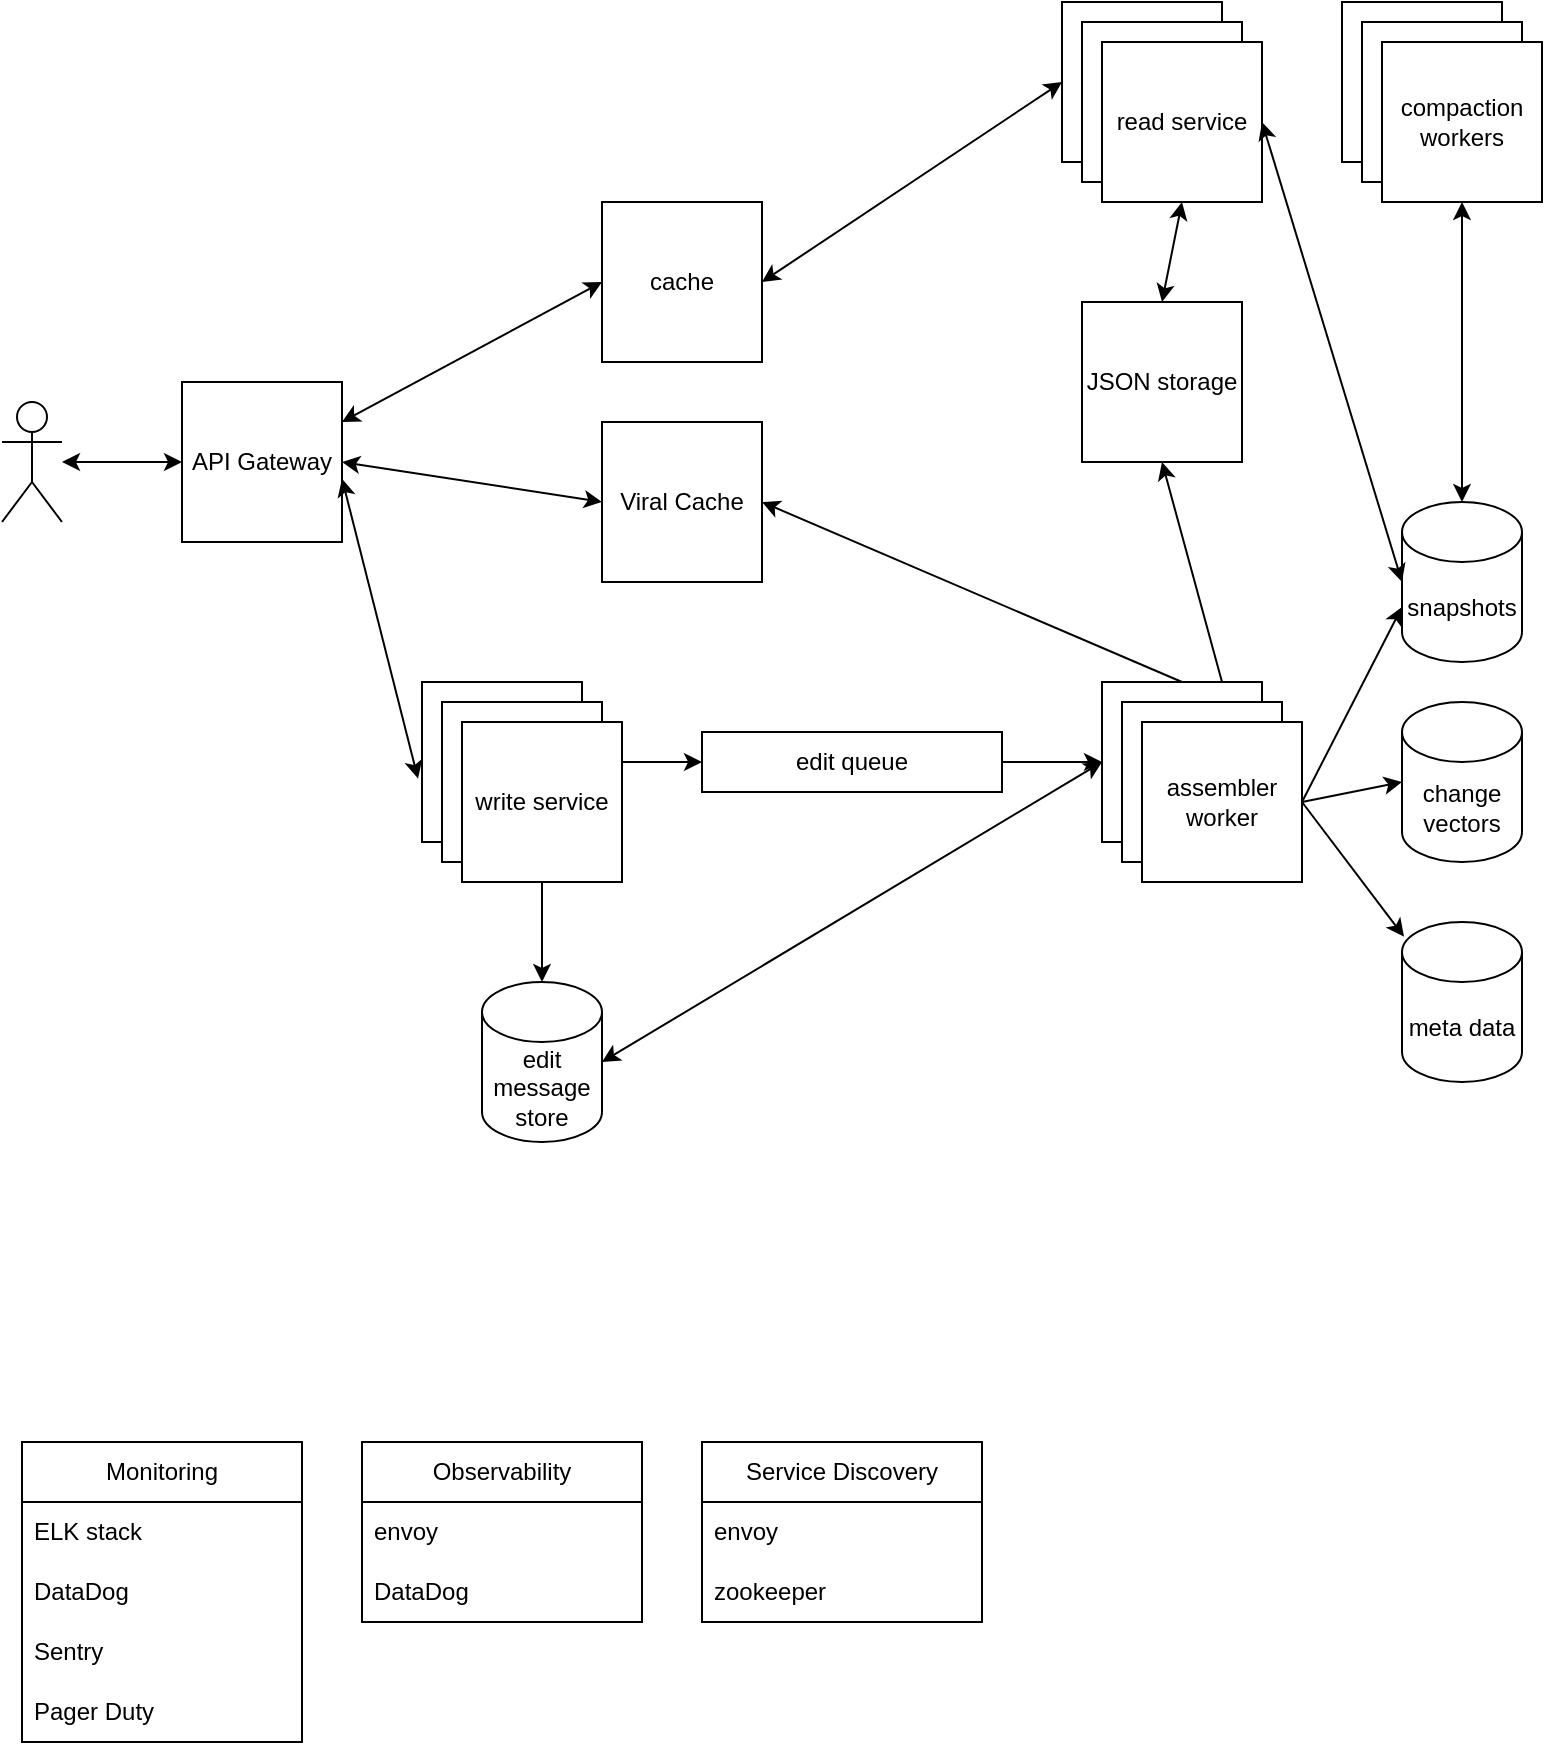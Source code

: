 <mxfile>
    <diagram id="DupTZaY99j_p4n2lAZg7" name="Page-1">
        <mxGraphModel dx="2601" dy="1347" grid="1" gridSize="10" guides="1" tooltips="1" connect="1" arrows="1" fold="1" page="1" pageScale="1" pageWidth="850" pageHeight="1100" math="0" shadow="0">
            <root>
                <mxCell id="0"/>
                <mxCell id="1" parent="0"/>
                <mxCell id="6" value="" style="shape=umlActor;verticalLabelPosition=bottom;verticalAlign=top;html=1;outlineConnect=0;" parent="1" vertex="1">
                    <mxGeometry x="20" y="240" width="30" height="60" as="geometry"/>
                </mxCell>
                <mxCell id="8" value="API Gateway" style="whiteSpace=wrap;html=1;aspect=fixed;" parent="1" vertex="1">
                    <mxGeometry x="110" y="230" width="80" height="80" as="geometry"/>
                </mxCell>
                <mxCell id="14" value="edit message store" style="shape=cylinder3;whiteSpace=wrap;html=1;boundedLbl=1;backgroundOutline=1;size=15;" parent="1" vertex="1">
                    <mxGeometry x="260" y="530" width="60" height="80" as="geometry"/>
                </mxCell>
                <mxCell id="33" style="edgeStyle=none;html=1;exitX=1;exitY=0.5;exitDx=0;exitDy=0;" parent="1" source="16" target="20" edge="1">
                    <mxGeometry relative="1" as="geometry"/>
                </mxCell>
                <mxCell id="16" value="edit queue" style="rounded=0;whiteSpace=wrap;html=1;" parent="1" vertex="1">
                    <mxGeometry x="370" y="405" width="150" height="30" as="geometry"/>
                </mxCell>
                <mxCell id="44" style="edgeStyle=none;html=1;exitX=0.5;exitY=0;exitDx=0;exitDy=0;entryX=1;entryY=0.5;entryDx=0;entryDy=0;" parent="1" source="20" target="85" edge="1">
                    <mxGeometry relative="1" as="geometry"/>
                </mxCell>
                <mxCell id="20" value="assembler worker" style="whiteSpace=wrap;html=1;aspect=fixed;" parent="1" vertex="1">
                    <mxGeometry x="570" y="380" width="80" height="80" as="geometry"/>
                </mxCell>
                <mxCell id="21" value="assembler worker" style="whiteSpace=wrap;html=1;aspect=fixed;" parent="1" vertex="1">
                    <mxGeometry x="580" y="390" width="80" height="80" as="geometry"/>
                </mxCell>
                <mxCell id="50" style="edgeStyle=none;html=1;exitX=1;exitY=0.5;exitDx=0;exitDy=0;entryX=0;entryY=0;entryDx=0;entryDy=52.5;entryPerimeter=0;" parent="1" source="22" target="36" edge="1">
                    <mxGeometry relative="1" as="geometry"/>
                </mxCell>
                <mxCell id="51" style="edgeStyle=none;html=1;exitX=1;exitY=0.5;exitDx=0;exitDy=0;entryX=0;entryY=0.5;entryDx=0;entryDy=0;entryPerimeter=0;" parent="1" source="22" target="37" edge="1">
                    <mxGeometry relative="1" as="geometry"/>
                </mxCell>
                <mxCell id="52" style="edgeStyle=none;html=1;exitX=1;exitY=0.5;exitDx=0;exitDy=0;entryX=0.017;entryY=0.092;entryDx=0;entryDy=0;entryPerimeter=0;" parent="1" source="22" target="38" edge="1">
                    <mxGeometry relative="1" as="geometry"/>
                </mxCell>
                <mxCell id="22" value="assembler worker" style="whiteSpace=wrap;html=1;aspect=fixed;" parent="1" vertex="1">
                    <mxGeometry x="590" y="400" width="80" height="80" as="geometry"/>
                </mxCell>
                <mxCell id="24" value="" style="whiteSpace=wrap;html=1;aspect=fixed;" parent="1" vertex="1">
                    <mxGeometry x="230" y="380" width="80" height="80" as="geometry"/>
                </mxCell>
                <mxCell id="25" value="" style="whiteSpace=wrap;html=1;aspect=fixed;" parent="1" vertex="1">
                    <mxGeometry x="240" y="390" width="80" height="80" as="geometry"/>
                </mxCell>
                <mxCell id="31" style="edgeStyle=none;html=1;exitX=0.5;exitY=1;exitDx=0;exitDy=0;entryX=0.5;entryY=0;entryDx=0;entryDy=0;entryPerimeter=0;" parent="1" source="26" target="14" edge="1">
                    <mxGeometry relative="1" as="geometry"/>
                </mxCell>
                <mxCell id="35" style="edgeStyle=none;html=1;exitX=1;exitY=0.25;exitDx=0;exitDy=0;entryX=0;entryY=0.5;entryDx=0;entryDy=0;" parent="1" source="26" target="16" edge="1">
                    <mxGeometry relative="1" as="geometry"/>
                </mxCell>
                <mxCell id="26" value="write service" style="whiteSpace=wrap;html=1;aspect=fixed;" parent="1" vertex="1">
                    <mxGeometry x="250" y="400" width="80" height="80" as="geometry"/>
                </mxCell>
                <mxCell id="36" value="snapshots" style="shape=cylinder3;whiteSpace=wrap;html=1;boundedLbl=1;backgroundOutline=1;size=15;" parent="1" vertex="1">
                    <mxGeometry x="720" y="290" width="60" height="80" as="geometry"/>
                </mxCell>
                <mxCell id="37" value="change vectors" style="shape=cylinder3;whiteSpace=wrap;html=1;boundedLbl=1;backgroundOutline=1;size=15;" parent="1" vertex="1">
                    <mxGeometry x="720" y="390" width="60" height="80" as="geometry"/>
                </mxCell>
                <mxCell id="38" value="meta data" style="shape=cylinder3;whiteSpace=wrap;html=1;boundedLbl=1;backgroundOutline=1;size=15;" parent="1" vertex="1">
                    <mxGeometry x="720" y="500" width="60" height="80" as="geometry"/>
                </mxCell>
                <mxCell id="39" value="cache" style="whiteSpace=wrap;html=1;aspect=fixed;" parent="1" vertex="1">
                    <mxGeometry x="320" y="140" width="80" height="80" as="geometry"/>
                </mxCell>
                <mxCell id="46" value="" style="endArrow=classic;startArrow=classic;html=1;entryX=0;entryY=0.5;entryDx=0;entryDy=0;exitX=1;exitY=0.25;exitDx=0;exitDy=0;" parent="1" source="8" target="39" edge="1">
                    <mxGeometry width="50" height="50" relative="1" as="geometry">
                        <mxPoint x="190" y="290" as="sourcePoint"/>
                        <mxPoint x="430" y="490" as="targetPoint"/>
                    </mxGeometry>
                </mxCell>
                <mxCell id="49" value="" style="endArrow=classic;startArrow=classic;html=1;exitX=1;exitY=0.604;exitDx=0;exitDy=0;exitPerimeter=0;entryX=-0.025;entryY=0.604;entryDx=0;entryDy=0;entryPerimeter=0;" parent="1" source="8" target="24" edge="1">
                    <mxGeometry width="50" height="50" relative="1" as="geometry">
                        <mxPoint x="380" y="540" as="sourcePoint"/>
                        <mxPoint x="430" y="490" as="targetPoint"/>
                    </mxGeometry>
                </mxCell>
                <mxCell id="54" value="" style="whiteSpace=wrap;html=1;aspect=fixed;" parent="1" vertex="1">
                    <mxGeometry x="690" y="40" width="80" height="80" as="geometry"/>
                </mxCell>
                <mxCell id="55" value="" style="whiteSpace=wrap;html=1;aspect=fixed;" parent="1" vertex="1">
                    <mxGeometry x="700" y="50" width="80" height="80" as="geometry"/>
                </mxCell>
                <mxCell id="56" value="compaction workers" style="whiteSpace=wrap;html=1;aspect=fixed;" parent="1" vertex="1">
                    <mxGeometry x="710" y="60" width="80" height="80" as="geometry"/>
                </mxCell>
                <mxCell id="59" value="" style="endArrow=classic;startArrow=classic;html=1;entryX=0.5;entryY=1;entryDx=0;entryDy=0;exitX=0.5;exitY=0;exitDx=0;exitDy=0;exitPerimeter=0;" parent="1" source="36" target="56" edge="1">
                    <mxGeometry width="50" height="50" relative="1" as="geometry">
                        <mxPoint x="380" y="530" as="sourcePoint"/>
                        <mxPoint x="430" y="480" as="targetPoint"/>
                    </mxGeometry>
                </mxCell>
                <mxCell id="63" value="" style="whiteSpace=wrap;html=1;aspect=fixed;" parent="1" vertex="1">
                    <mxGeometry x="550" y="40" width="80" height="80" as="geometry"/>
                </mxCell>
                <mxCell id="64" value="" style="whiteSpace=wrap;html=1;aspect=fixed;" parent="1" vertex="1">
                    <mxGeometry x="560" y="50" width="80" height="80" as="geometry"/>
                </mxCell>
                <mxCell id="65" value="read service" style="whiteSpace=wrap;html=1;aspect=fixed;" parent="1" vertex="1">
                    <mxGeometry x="570" y="60" width="80" height="80" as="geometry"/>
                </mxCell>
                <mxCell id="66" value="" style="endArrow=classic;startArrow=classic;html=1;entryX=0;entryY=0.5;entryDx=0;entryDy=0;" parent="1" target="63" edge="1">
                    <mxGeometry width="50" height="50" relative="1" as="geometry">
                        <mxPoint x="400" y="180" as="sourcePoint"/>
                        <mxPoint x="430" y="480" as="targetPoint"/>
                    </mxGeometry>
                </mxCell>
                <mxCell id="67" value="" style="endArrow=classic;startArrow=classic;html=1;exitX=1;exitY=0.5;exitDx=0;exitDy=0;entryX=0;entryY=0.5;entryDx=0;entryDy=0;entryPerimeter=0;" parent="1" source="65" target="36" edge="1">
                    <mxGeometry width="50" height="50" relative="1" as="geometry">
                        <mxPoint x="380" y="530" as="sourcePoint"/>
                        <mxPoint x="430" y="480" as="targetPoint"/>
                    </mxGeometry>
                </mxCell>
                <mxCell id="68" value="" style="endArrow=classic;startArrow=classic;html=1;entryX=0;entryY=0.5;entryDx=0;entryDy=0;" parent="1" source="6" target="8" edge="1">
                    <mxGeometry width="50" height="50" relative="1" as="geometry">
                        <mxPoint x="380" y="530" as="sourcePoint"/>
                        <mxPoint x="430" y="480" as="targetPoint"/>
                    </mxGeometry>
                </mxCell>
                <mxCell id="69" value="" style="endArrow=classic;startArrow=classic;html=1;exitX=1;exitY=0.5;exitDx=0;exitDy=0;exitPerimeter=0;entryX=0;entryY=0.5;entryDx=0;entryDy=0;" parent="1" source="14" target="20" edge="1">
                    <mxGeometry width="50" height="50" relative="1" as="geometry">
                        <mxPoint x="380" y="530" as="sourcePoint"/>
                        <mxPoint x="430" y="480" as="targetPoint"/>
                    </mxGeometry>
                </mxCell>
                <mxCell id="73" value="Monitoring" style="swimlane;fontStyle=0;childLayout=stackLayout;horizontal=1;startSize=30;horizontalStack=0;resizeParent=1;resizeParentMax=0;resizeLast=0;collapsible=1;marginBottom=0;whiteSpace=wrap;html=1;direction=east;" parent="1" vertex="1">
                    <mxGeometry x="30" y="760" width="140" height="150" as="geometry">
                        <mxRectangle x="30" y="760" width="100" height="30" as="alternateBounds"/>
                    </mxGeometry>
                </mxCell>
                <mxCell id="74" value="ELK stack" style="text;strokeColor=none;fillColor=none;align=left;verticalAlign=middle;spacingLeft=4;spacingRight=4;overflow=hidden;points=[[0,0.5],[1,0.5]];portConstraint=eastwest;rotatable=0;whiteSpace=wrap;html=1;" parent="73" vertex="1">
                    <mxGeometry y="30" width="140" height="30" as="geometry"/>
                </mxCell>
                <mxCell id="75" value="DataDog" style="text;strokeColor=none;fillColor=none;align=left;verticalAlign=middle;spacingLeft=4;spacingRight=4;overflow=hidden;points=[[0,0.5],[1,0.5]];portConstraint=eastwest;rotatable=0;whiteSpace=wrap;html=1;" parent="73" vertex="1">
                    <mxGeometry y="60" width="140" height="30" as="geometry"/>
                </mxCell>
                <mxCell id="76" value="Sentry" style="text;strokeColor=none;fillColor=none;align=left;verticalAlign=middle;spacingLeft=4;spacingRight=4;overflow=hidden;points=[[0,0.5],[1,0.5]];portConstraint=eastwest;rotatable=0;whiteSpace=wrap;html=1;" parent="73" vertex="1">
                    <mxGeometry y="90" width="140" height="30" as="geometry"/>
                </mxCell>
                <mxCell id="88" value="Pager Duty" style="text;strokeColor=none;fillColor=none;align=left;verticalAlign=middle;spacingLeft=4;spacingRight=4;overflow=hidden;points=[[0,0.5],[1,0.5]];portConstraint=eastwest;rotatable=0;whiteSpace=wrap;html=1;" parent="73" vertex="1">
                    <mxGeometry y="120" width="140" height="30" as="geometry"/>
                </mxCell>
                <mxCell id="77" value="Service Discovery" style="swimlane;fontStyle=0;childLayout=stackLayout;horizontal=1;startSize=30;horizontalStack=0;resizeParent=1;resizeParentMax=0;resizeLast=0;collapsible=1;marginBottom=0;whiteSpace=wrap;html=1;" parent="1" vertex="1">
                    <mxGeometry x="370" y="760" width="140" height="90" as="geometry"/>
                </mxCell>
                <mxCell id="78" value="envoy" style="text;strokeColor=none;fillColor=none;align=left;verticalAlign=middle;spacingLeft=4;spacingRight=4;overflow=hidden;points=[[0,0.5],[1,0.5]];portConstraint=eastwest;rotatable=0;whiteSpace=wrap;html=1;" parent="77" vertex="1">
                    <mxGeometry y="30" width="140" height="30" as="geometry"/>
                </mxCell>
                <mxCell id="79" value="zookeeper" style="text;strokeColor=none;fillColor=none;align=left;verticalAlign=middle;spacingLeft=4;spacingRight=4;overflow=hidden;points=[[0,0.5],[1,0.5]];portConstraint=eastwest;rotatable=0;whiteSpace=wrap;html=1;" parent="77" vertex="1">
                    <mxGeometry y="60" width="140" height="30" as="geometry"/>
                </mxCell>
                <mxCell id="81" value="Observability" style="swimlane;fontStyle=0;childLayout=stackLayout;horizontal=1;startSize=30;horizontalStack=0;resizeParent=1;resizeParentMax=0;resizeLast=0;collapsible=1;marginBottom=0;whiteSpace=wrap;html=1;" parent="1" vertex="1">
                    <mxGeometry x="200" y="760" width="140" height="90" as="geometry"/>
                </mxCell>
                <mxCell id="82" value="envoy" style="text;strokeColor=none;fillColor=none;align=left;verticalAlign=middle;spacingLeft=4;spacingRight=4;overflow=hidden;points=[[0,0.5],[1,0.5]];portConstraint=eastwest;rotatable=0;whiteSpace=wrap;html=1;" parent="81" vertex="1">
                    <mxGeometry y="30" width="140" height="30" as="geometry"/>
                </mxCell>
                <mxCell id="83" value="DataDog" style="text;strokeColor=none;fillColor=none;align=left;verticalAlign=middle;spacingLeft=4;spacingRight=4;overflow=hidden;points=[[0,0.5],[1,0.5]];portConstraint=eastwest;rotatable=0;whiteSpace=wrap;html=1;" parent="81" vertex="1">
                    <mxGeometry y="60" width="140" height="30" as="geometry"/>
                </mxCell>
                <mxCell id="85" value="Viral Cache" style="whiteSpace=wrap;html=1;aspect=fixed;" parent="1" vertex="1">
                    <mxGeometry x="320" y="250" width="80" height="80" as="geometry"/>
                </mxCell>
                <mxCell id="87" value="" style="endArrow=classic;startArrow=classic;html=1;exitX=1;exitY=0.5;exitDx=0;exitDy=0;entryX=0;entryY=0.5;entryDx=0;entryDy=0;" parent="1" source="8" target="85" edge="1">
                    <mxGeometry width="50" height="50" relative="1" as="geometry">
                        <mxPoint x="260" y="520" as="sourcePoint"/>
                        <mxPoint x="310" y="470" as="targetPoint"/>
                    </mxGeometry>
                </mxCell>
                <mxCell id="89" value="JSON storage" style="whiteSpace=wrap;html=1;aspect=fixed;" parent="1" vertex="1">
                    <mxGeometry x="560" y="190" width="80" height="80" as="geometry"/>
                </mxCell>
                <mxCell id="90" value="" style="endArrow=classic;html=1;exitX=0.75;exitY=0;exitDx=0;exitDy=0;entryX=0.5;entryY=1;entryDx=0;entryDy=0;" parent="1" source="20" target="89" edge="1">
                    <mxGeometry width="50" height="50" relative="1" as="geometry">
                        <mxPoint x="480" y="320" as="sourcePoint"/>
                        <mxPoint x="530" y="270" as="targetPoint"/>
                    </mxGeometry>
                </mxCell>
                <mxCell id="91" value="" style="endArrow=classic;startArrow=classic;html=1;entryX=0.5;entryY=1;entryDx=0;entryDy=0;exitX=0.5;exitY=0;exitDx=0;exitDy=0;" parent="1" source="89" target="65" edge="1">
                    <mxGeometry width="50" height="50" relative="1" as="geometry">
                        <mxPoint x="480" y="320" as="sourcePoint"/>
                        <mxPoint x="530" y="270" as="targetPoint"/>
                    </mxGeometry>
                </mxCell>
            </root>
        </mxGraphModel>
    </diagram>
</mxfile>